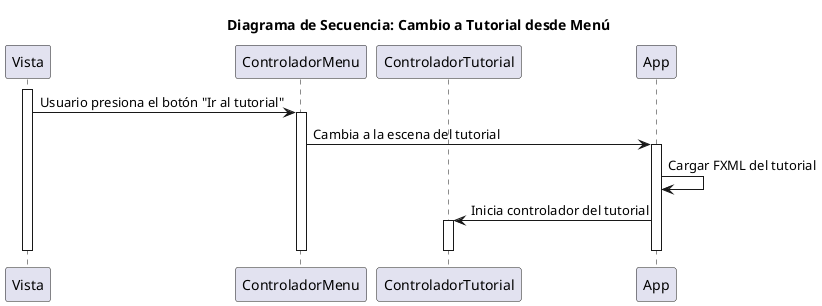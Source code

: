 @startuml

title Diagrama de Secuencia: Cambio a Tutorial desde Menú

participant Vista
participant ControladorMenu
participant ControladorTutorial
participant App

activate Vista
Vista -> ControladorMenu: Usuario presiona el botón "Ir al tutorial"
activate ControladorMenu
ControladorMenu -> App: Cambia a la escena del tutorial
activate App
App -> App: Cargar FXML del tutorial
App -> ControladorTutorial: Inicia controlador del tutorial
activate ControladorTutorial
deactivate App
deactivate ControladorTutorial
deactivate ControladorMenu
deactivate Vista

@enduml